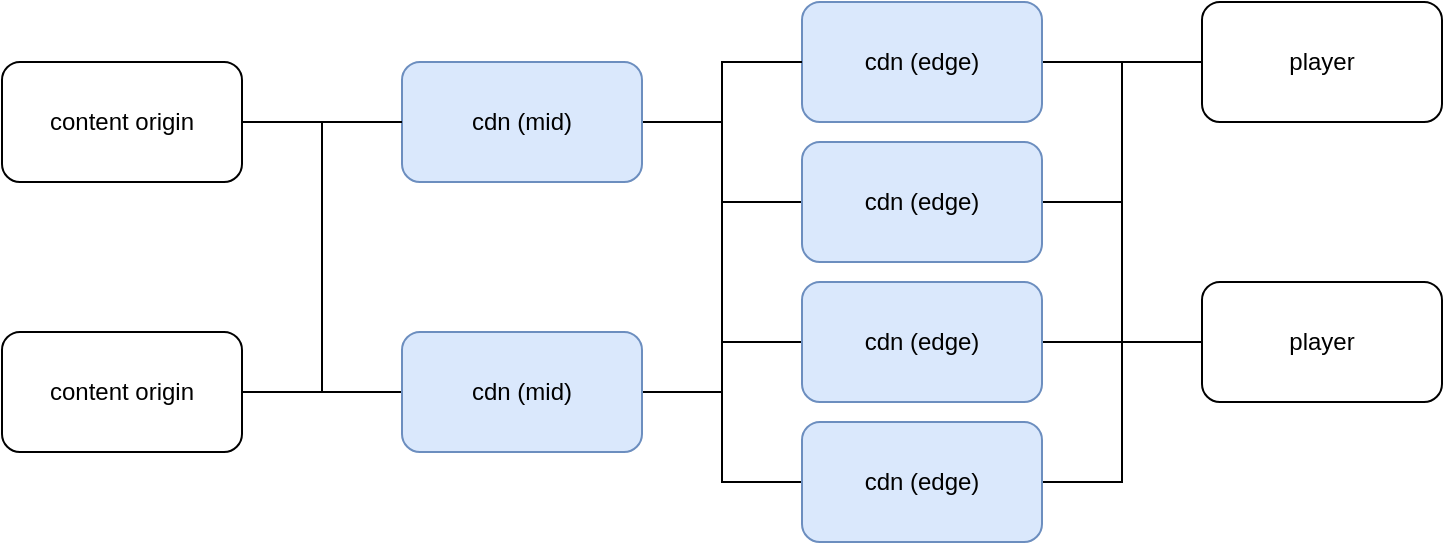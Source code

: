 <mxfile version="15.3.7" type="github">
  <diagram id="yBUKa3N6ODurLHpnwnWa" name="Page-1">
    <mxGraphModel dx="1450" dy="991" grid="1" gridSize="10" guides="1" tooltips="1" connect="1" arrows="1" fold="1" page="1" pageScale="1" pageWidth="1100" pageHeight="850" math="0" shadow="0">
      <root>
        <mxCell id="0" />
        <mxCell id="1" parent="0" />
        <mxCell id="ZCX1qqD5gtby1FbysgLQ-65" style="edgeStyle=orthogonalEdgeStyle;rounded=0;orthogonalLoop=1;jettySize=auto;html=1;exitX=1;exitY=0.5;exitDx=0;exitDy=0;entryX=0;entryY=0.5;entryDx=0;entryDy=0;endArrow=none;endFill=0;strokeWidth=1;" edge="1" parent="1" source="ZCX1qqD5gtby1FbysgLQ-24" target="ZCX1qqD5gtby1FbysgLQ-25">
          <mxGeometry relative="1" as="geometry" />
        </mxCell>
        <mxCell id="ZCX1qqD5gtby1FbysgLQ-66" style="edgeStyle=orthogonalEdgeStyle;rounded=0;orthogonalLoop=1;jettySize=auto;html=1;exitX=1;exitY=0.5;exitDx=0;exitDy=0;entryX=0;entryY=0.5;entryDx=0;entryDy=0;endArrow=none;endFill=0;strokeWidth=1;" edge="1" parent="1" source="ZCX1qqD5gtby1FbysgLQ-24" target="ZCX1qqD5gtby1FbysgLQ-36">
          <mxGeometry relative="1" as="geometry" />
        </mxCell>
        <mxCell id="ZCX1qqD5gtby1FbysgLQ-24" value="content origin" style="rounded=1;whiteSpace=wrap;html=1;" vertex="1" parent="1">
          <mxGeometry x="180" y="290" width="120" height="60" as="geometry" />
        </mxCell>
        <mxCell id="ZCX1qqD5gtby1FbysgLQ-51" style="edgeStyle=orthogonalEdgeStyle;rounded=0;orthogonalLoop=1;jettySize=auto;html=1;exitX=1;exitY=0.5;exitDx=0;exitDy=0;entryX=0;entryY=0.5;entryDx=0;entryDy=0;endArrow=none;endFill=0;" edge="1" parent="1" source="ZCX1qqD5gtby1FbysgLQ-25" target="ZCX1qqD5gtby1FbysgLQ-45">
          <mxGeometry relative="1" as="geometry" />
        </mxCell>
        <mxCell id="ZCX1qqD5gtby1FbysgLQ-25" value="cdn (mid)" style="whiteSpace=wrap;html=1;rounded=1;fillColor=#dae8fc;strokeColor=#6c8ebf;" vertex="1" parent="1">
          <mxGeometry x="380" y="290" width="120" height="60" as="geometry" />
        </mxCell>
        <mxCell id="ZCX1qqD5gtby1FbysgLQ-54" style="edgeStyle=orthogonalEdgeStyle;rounded=0;orthogonalLoop=1;jettySize=auto;html=1;exitX=1;exitY=0.5;exitDx=0;exitDy=0;entryX=0;entryY=0.5;entryDx=0;entryDy=0;endArrow=none;endFill=0;" edge="1" parent="1" source="ZCX1qqD5gtby1FbysgLQ-27" target="ZCX1qqD5gtby1FbysgLQ-31">
          <mxGeometry relative="1" as="geometry" />
        </mxCell>
        <mxCell id="ZCX1qqD5gtby1FbysgLQ-55" style="edgeStyle=orthogonalEdgeStyle;rounded=0;orthogonalLoop=1;jettySize=auto;html=1;exitX=1;exitY=0.5;exitDx=0;exitDy=0;entryX=0;entryY=0.5;entryDx=0;entryDy=0;endArrow=none;endFill=0;" edge="1" parent="1" source="ZCX1qqD5gtby1FbysgLQ-27" target="ZCX1qqD5gtby1FbysgLQ-39">
          <mxGeometry relative="1" as="geometry" />
        </mxCell>
        <mxCell id="ZCX1qqD5gtby1FbysgLQ-27" value="cdn (edge)" style="whiteSpace=wrap;html=1;rounded=1;fillColor=#dae8fc;strokeColor=#6c8ebf;" vertex="1" parent="1">
          <mxGeometry x="580" y="260" width="120" height="60" as="geometry" />
        </mxCell>
        <mxCell id="ZCX1qqD5gtby1FbysgLQ-31" value="player" style="whiteSpace=wrap;html=1;rounded=1;" vertex="1" parent="1">
          <mxGeometry x="780" y="260" width="120" height="60" as="geometry" />
        </mxCell>
        <mxCell id="ZCX1qqD5gtby1FbysgLQ-67" style="edgeStyle=orthogonalEdgeStyle;rounded=0;orthogonalLoop=1;jettySize=auto;html=1;exitX=1;exitY=0.5;exitDx=0;exitDy=0;entryX=0;entryY=0.5;entryDx=0;entryDy=0;endArrow=none;endFill=0;strokeWidth=1;" edge="1" parent="1" source="ZCX1qqD5gtby1FbysgLQ-34" target="ZCX1qqD5gtby1FbysgLQ-25">
          <mxGeometry relative="1" as="geometry" />
        </mxCell>
        <mxCell id="ZCX1qqD5gtby1FbysgLQ-34" value="content origin" style="rounded=1;whiteSpace=wrap;html=1;" vertex="1" parent="1">
          <mxGeometry x="180" y="425" width="120" height="60" as="geometry" />
        </mxCell>
        <mxCell id="ZCX1qqD5gtby1FbysgLQ-50" style="edgeStyle=orthogonalEdgeStyle;rounded=0;orthogonalLoop=1;jettySize=auto;html=1;exitX=1;exitY=0.5;exitDx=0;exitDy=0;entryX=0;entryY=0.5;entryDx=0;entryDy=0;endArrow=none;endFill=0;" edge="1" parent="1" source="ZCX1qqD5gtby1FbysgLQ-36" target="ZCX1qqD5gtby1FbysgLQ-27">
          <mxGeometry relative="1" as="geometry" />
        </mxCell>
        <mxCell id="ZCX1qqD5gtby1FbysgLQ-52" style="edgeStyle=orthogonalEdgeStyle;rounded=0;orthogonalLoop=1;jettySize=auto;html=1;exitX=1;exitY=0.5;exitDx=0;exitDy=0;entryX=0;entryY=0.5;entryDx=0;entryDy=0;endArrow=none;endFill=0;" edge="1" parent="1" source="ZCX1qqD5gtby1FbysgLQ-36" target="ZCX1qqD5gtby1FbysgLQ-38">
          <mxGeometry relative="1" as="geometry" />
        </mxCell>
        <mxCell id="ZCX1qqD5gtby1FbysgLQ-53" style="edgeStyle=orthogonalEdgeStyle;rounded=0;orthogonalLoop=1;jettySize=auto;html=1;exitX=1;exitY=0.5;exitDx=0;exitDy=0;entryX=0;entryY=0.5;entryDx=0;entryDy=0;endArrow=none;endFill=0;" edge="1" parent="1" source="ZCX1qqD5gtby1FbysgLQ-36" target="ZCX1qqD5gtby1FbysgLQ-46">
          <mxGeometry relative="1" as="geometry" />
        </mxCell>
        <mxCell id="ZCX1qqD5gtby1FbysgLQ-36" value="cdn (mid)" style="whiteSpace=wrap;html=1;rounded=1;fillColor=#dae8fc;strokeColor=#6c8ebf;" vertex="1" parent="1">
          <mxGeometry x="380" y="425" width="120" height="60" as="geometry" />
        </mxCell>
        <mxCell id="ZCX1qqD5gtby1FbysgLQ-57" style="edgeStyle=orthogonalEdgeStyle;rounded=0;orthogonalLoop=1;jettySize=auto;html=1;exitX=1;exitY=0.5;exitDx=0;exitDy=0;entryX=0;entryY=0.5;entryDx=0;entryDy=0;endArrow=none;endFill=0;" edge="1" parent="1" source="ZCX1qqD5gtby1FbysgLQ-38" target="ZCX1qqD5gtby1FbysgLQ-39">
          <mxGeometry relative="1" as="geometry" />
        </mxCell>
        <mxCell id="ZCX1qqD5gtby1FbysgLQ-38" value="cdn (edge)" style="whiteSpace=wrap;html=1;rounded=1;fillColor=#dae8fc;strokeColor=#6c8ebf;" vertex="1" parent="1">
          <mxGeometry x="580" y="400" width="120" height="60" as="geometry" />
        </mxCell>
        <mxCell id="ZCX1qqD5gtby1FbysgLQ-39" value="player" style="whiteSpace=wrap;html=1;rounded=1;" vertex="1" parent="1">
          <mxGeometry x="780" y="400" width="120" height="60" as="geometry" />
        </mxCell>
        <mxCell id="ZCX1qqD5gtby1FbysgLQ-56" style="edgeStyle=orthogonalEdgeStyle;rounded=0;orthogonalLoop=1;jettySize=auto;html=1;exitX=1;exitY=0.5;exitDx=0;exitDy=0;entryX=0;entryY=0.5;entryDx=0;entryDy=0;endArrow=none;endFill=0;" edge="1" parent="1" source="ZCX1qqD5gtby1FbysgLQ-45" target="ZCX1qqD5gtby1FbysgLQ-31">
          <mxGeometry relative="1" as="geometry" />
        </mxCell>
        <mxCell id="ZCX1qqD5gtby1FbysgLQ-45" value="cdn (edge)" style="whiteSpace=wrap;html=1;rounded=1;fillColor=#dae8fc;strokeColor=#6c8ebf;" vertex="1" parent="1">
          <mxGeometry x="580" y="330" width="120" height="60" as="geometry" />
        </mxCell>
        <mxCell id="ZCX1qqD5gtby1FbysgLQ-58" style="edgeStyle=orthogonalEdgeStyle;rounded=0;orthogonalLoop=1;jettySize=auto;html=1;exitX=1;exitY=0.5;exitDx=0;exitDy=0;entryX=0;entryY=0.5;entryDx=0;entryDy=0;endArrow=none;endFill=0;" edge="1" parent="1" source="ZCX1qqD5gtby1FbysgLQ-46" target="ZCX1qqD5gtby1FbysgLQ-39">
          <mxGeometry relative="1" as="geometry" />
        </mxCell>
        <mxCell id="ZCX1qqD5gtby1FbysgLQ-46" value="cdn (edge)" style="whiteSpace=wrap;html=1;rounded=1;fillColor=#dae8fc;strokeColor=#6c8ebf;" vertex="1" parent="1">
          <mxGeometry x="580" y="470" width="120" height="60" as="geometry" />
        </mxCell>
      </root>
    </mxGraphModel>
  </diagram>
</mxfile>
